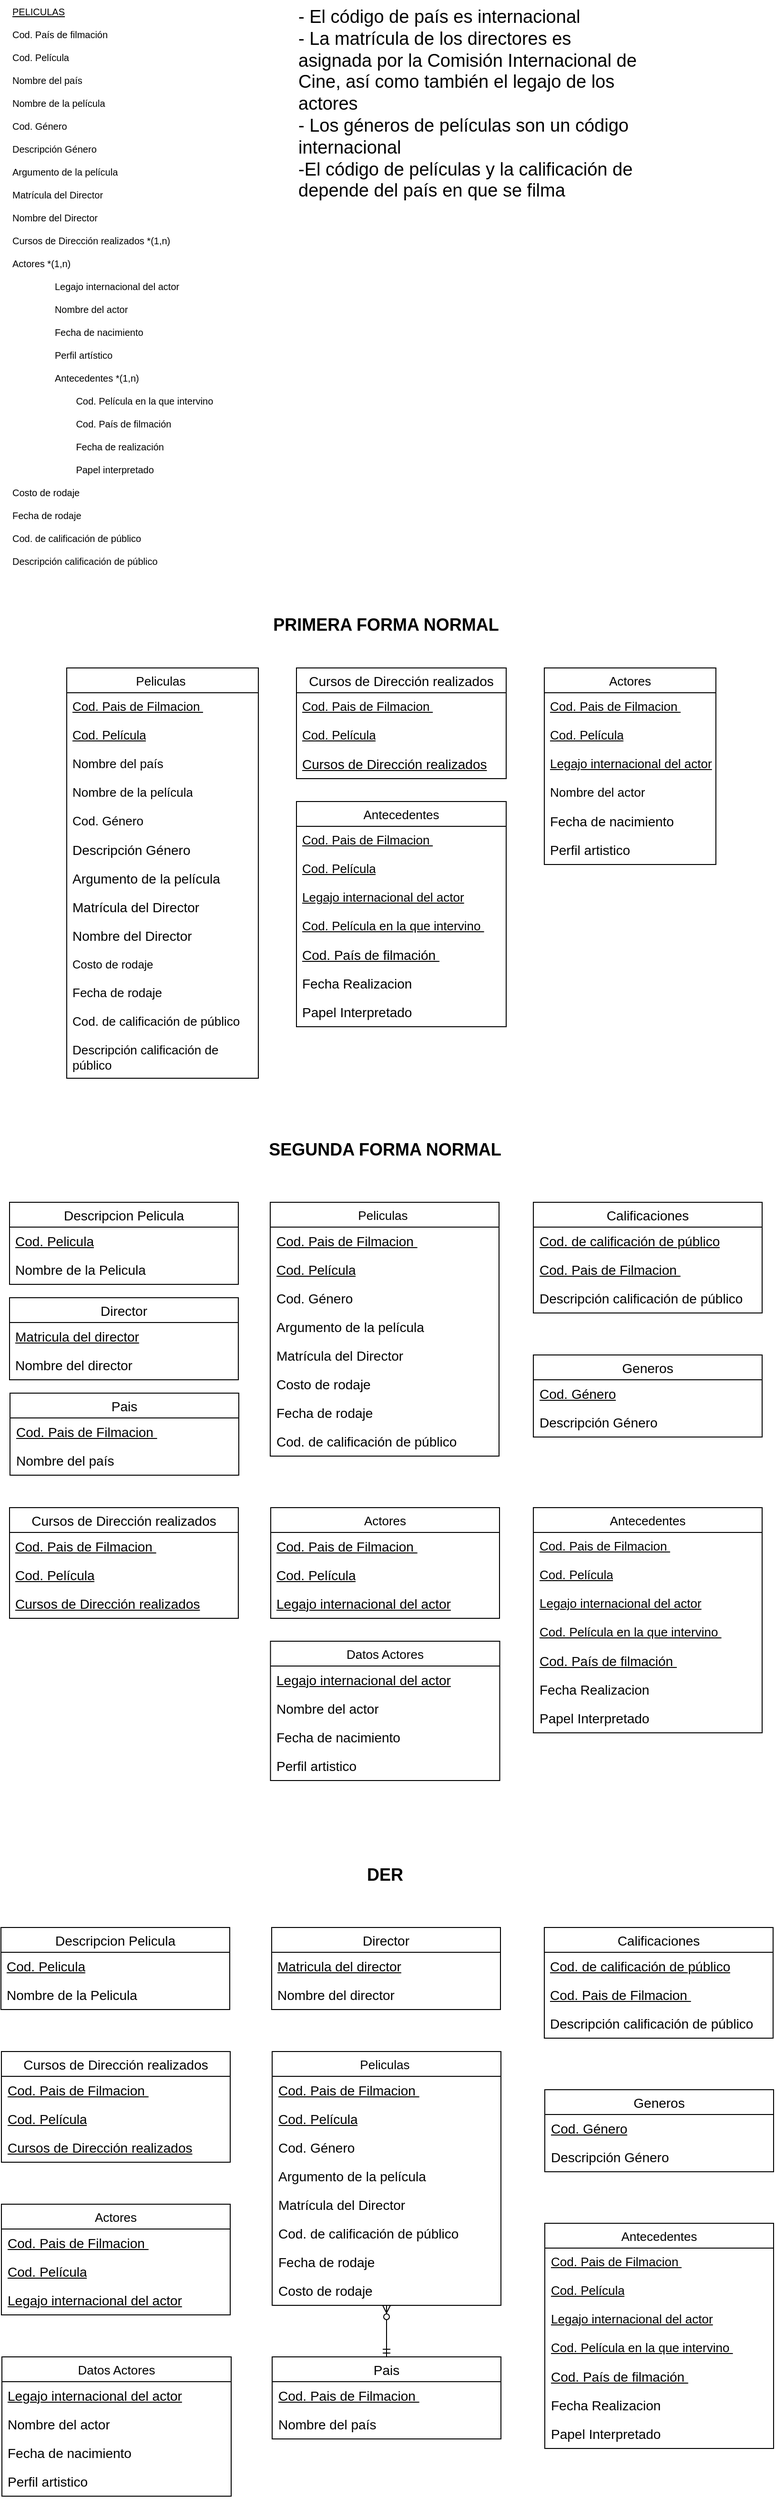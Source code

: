 <mxfile version="24.7.8">
  <diagram name="Página-1" id="6rLI40oN_04400nDU3He">
    <mxGraphModel dx="1518" dy="731" grid="1" gridSize="10" guides="1" tooltips="1" connect="1" arrows="1" fold="1" page="1" pageScale="1" pageWidth="827" pageHeight="1169" math="0" shadow="0">
      <root>
        <mxCell id="0" />
        <mxCell id="1" parent="0" />
        <mxCell id="zgShwJ9hmhgmI7BcQRLX-1" value="Peliculas " style="swimlane;fontStyle=0;childLayout=stackLayout;horizontal=1;startSize=26;horizontalStack=0;resizeParent=1;resizeParentMax=0;resizeLast=0;collapsible=1;marginBottom=0;align=center;fontSize=13;" parent="1" vertex="1">
          <mxGeometry x="79" y="720" width="201" height="430" as="geometry" />
        </mxCell>
        <mxCell id="zgShwJ9hmhgmI7BcQRLX-11" value="&lt;div style=&quot;font-size: 13px;&quot;&gt;&lt;u&gt;Cod. Pais de Filmacion&amp;nbsp;&lt;/u&gt;&lt;/div&gt;" style="text;strokeColor=none;fillColor=none;spacingLeft=4;spacingRight=4;overflow=hidden;rotatable=0;points=[[0,0.5],[1,0.5]];portConstraint=eastwest;fontSize=13;whiteSpace=wrap;html=1;" parent="zgShwJ9hmhgmI7BcQRLX-1" vertex="1">
          <mxGeometry y="26" width="201" height="30" as="geometry" />
        </mxCell>
        <mxCell id="zgShwJ9hmhgmI7BcQRLX-16" value="&lt;span style=&quot;font-size: 13px;&quot;&gt;&lt;u&gt;Cod. Película&lt;/u&gt;&lt;/span&gt;" style="text;strokeColor=none;fillColor=none;spacingLeft=4;spacingRight=4;overflow=hidden;rotatable=0;points=[[0,0.5],[1,0.5]];portConstraint=eastwest;fontSize=13;whiteSpace=wrap;html=1;" parent="zgShwJ9hmhgmI7BcQRLX-1" vertex="1">
          <mxGeometry y="56" width="201" height="30" as="geometry" />
        </mxCell>
        <mxCell id="zgShwJ9hmhgmI7BcQRLX-17" value="&lt;span style=&quot;font-size: 13px;&quot;&gt;Nombre del país&lt;/span&gt;" style="text;strokeColor=none;fillColor=none;spacingLeft=4;spacingRight=4;overflow=hidden;rotatable=0;points=[[0,0.5],[1,0.5]];portConstraint=eastwest;fontSize=13;whiteSpace=wrap;html=1;" parent="zgShwJ9hmhgmI7BcQRLX-1" vertex="1">
          <mxGeometry y="86" width="201" height="30" as="geometry" />
        </mxCell>
        <mxCell id="zgShwJ9hmhgmI7BcQRLX-18" value="&lt;span style=&quot;font-size: 13px;&quot;&gt;Nombre de la película&lt;/span&gt;" style="text;strokeColor=none;fillColor=none;spacingLeft=4;spacingRight=4;overflow=hidden;rotatable=0;points=[[0,0.5],[1,0.5]];portConstraint=eastwest;fontSize=13;whiteSpace=wrap;html=1;" parent="zgShwJ9hmhgmI7BcQRLX-1" vertex="1">
          <mxGeometry y="116" width="201" height="30" as="geometry" />
        </mxCell>
        <mxCell id="zgShwJ9hmhgmI7BcQRLX-19" value="&lt;span style=&quot;font-size: 13px;&quot;&gt;Cod. Género&lt;/span&gt;" style="text;strokeColor=none;fillColor=none;spacingLeft=4;spacingRight=4;overflow=hidden;rotatable=0;points=[[0,0.5],[1,0.5]];portConstraint=eastwest;fontSize=13;whiteSpace=wrap;html=1;" parent="zgShwJ9hmhgmI7BcQRLX-1" vertex="1">
          <mxGeometry y="146" width="201" height="30" as="geometry" />
        </mxCell>
        <mxCell id="zgShwJ9hmhgmI7BcQRLX-26" value="&lt;span style=&quot;font-size: 14px;&quot;&gt;Descripción Género&lt;/span&gt;" style="text;strokeColor=none;fillColor=none;spacingLeft=4;spacingRight=4;overflow=hidden;rotatable=0;points=[[0,0.5],[1,0.5]];portConstraint=eastwest;fontSize=14;whiteSpace=wrap;html=1;" parent="zgShwJ9hmhgmI7BcQRLX-1" vertex="1">
          <mxGeometry y="176" width="201" height="30" as="geometry" />
        </mxCell>
        <mxCell id="zgShwJ9hmhgmI7BcQRLX-27" value="&lt;span style=&quot;font-size: 14px;&quot;&gt;Argumento de la película&lt;/span&gt;" style="text;strokeColor=none;fillColor=none;spacingLeft=4;spacingRight=4;overflow=hidden;rotatable=0;points=[[0,0.5],[1,0.5]];portConstraint=eastwest;fontSize=14;whiteSpace=wrap;html=1;" parent="zgShwJ9hmhgmI7BcQRLX-1" vertex="1">
          <mxGeometry y="206" width="201" height="30" as="geometry" />
        </mxCell>
        <mxCell id="zgShwJ9hmhgmI7BcQRLX-28" value="&lt;font style=&quot;font-size: 14px;&quot;&gt;Matrícula del Director&lt;/font&gt;" style="text;strokeColor=none;fillColor=none;spacingLeft=4;spacingRight=4;overflow=hidden;rotatable=0;points=[[0,0.5],[1,0.5]];portConstraint=eastwest;fontSize=13;whiteSpace=wrap;html=1;" parent="zgShwJ9hmhgmI7BcQRLX-1" vertex="1">
          <mxGeometry y="236" width="201" height="30" as="geometry" />
        </mxCell>
        <mxCell id="zgShwJ9hmhgmI7BcQRLX-29" value="&lt;font style=&quot;font-size: 14px;&quot;&gt;Nombre del Director&lt;/font&gt;" style="text;strokeColor=none;fillColor=none;spacingLeft=4;spacingRight=4;overflow=hidden;rotatable=0;points=[[0,0.5],[1,0.5]];portConstraint=eastwest;fontSize=13;whiteSpace=wrap;html=1;" parent="zgShwJ9hmhgmI7BcQRLX-1" vertex="1">
          <mxGeometry y="266" width="201" height="30" as="geometry" />
        </mxCell>
        <mxCell id="CmvAr4aXvTPzjtb3P2h2-1" value="Costo de rodaje" style="text;strokeColor=none;fillColor=none;align=left;verticalAlign=middle;spacingLeft=4;spacingRight=4;overflow=hidden;points=[[0,0.5],[1,0.5]];portConstraint=eastwest;rotatable=0;whiteSpace=wrap;html=1;" parent="zgShwJ9hmhgmI7BcQRLX-1" vertex="1">
          <mxGeometry y="296" width="201" height="30" as="geometry" />
        </mxCell>
        <mxCell id="zgShwJ9hmhgmI7BcQRLX-30" value="Fecha de rodaje" style="text;strokeColor=none;fillColor=none;spacingLeft=4;spacingRight=4;overflow=hidden;rotatable=0;points=[[0,0.5],[1,0.5]];portConstraint=eastwest;fontSize=13;whiteSpace=wrap;html=1;" parent="zgShwJ9hmhgmI7BcQRLX-1" vertex="1">
          <mxGeometry y="326" width="201" height="30" as="geometry" />
        </mxCell>
        <mxCell id="zgShwJ9hmhgmI7BcQRLX-31" value="Cod. de calificación de público" style="text;strokeColor=none;fillColor=none;spacingLeft=4;spacingRight=4;overflow=hidden;rotatable=0;points=[[0,0.5],[1,0.5]];portConstraint=eastwest;fontSize=13;whiteSpace=wrap;html=1;" parent="zgShwJ9hmhgmI7BcQRLX-1" vertex="1">
          <mxGeometry y="356" width="201" height="30" as="geometry" />
        </mxCell>
        <mxCell id="zgShwJ9hmhgmI7BcQRLX-32" value="Descripción calificación de público" style="text;strokeColor=none;fillColor=none;spacingLeft=4;spacingRight=4;overflow=hidden;rotatable=0;points=[[0,0.5],[1,0.5]];portConstraint=eastwest;fontSize=13;whiteSpace=wrap;html=1;" parent="zgShwJ9hmhgmI7BcQRLX-1" vertex="1">
          <mxGeometry y="386" width="201" height="44" as="geometry" />
        </mxCell>
        <mxCell id="zgShwJ9hmhgmI7BcQRLX-14" value="&lt;u&gt;PELICULAS&lt;/u&gt;&lt;br style=&quot;font-size: 10px;&quot;&gt;&lt;br style=&quot;font-size: 10px;&quot;&gt;Cod. País de filmación&lt;br style=&quot;font-size: 10px;&quot;&gt;&lt;br style=&quot;font-size: 10px;&quot;&gt;Cod. Película&lt;br style=&quot;font-size: 10px;&quot;&gt;&lt;br style=&quot;font-size: 10px;&quot;&gt;Nombre del país&lt;br style=&quot;font-size: 10px;&quot;&gt;&lt;br style=&quot;font-size: 10px;&quot;&gt;Nombre de la película&lt;br style=&quot;font-size: 10px;&quot;&gt;&lt;br style=&quot;font-size: 10px;&quot;&gt;Cod. Género&lt;br style=&quot;font-size: 10px;&quot;&gt;&lt;br style=&quot;font-size: 10px;&quot;&gt;Descripción Género&lt;br style=&quot;font-size: 10px;&quot;&gt;&lt;br style=&quot;font-size: 10px;&quot;&gt;Argumento de la película&lt;br style=&quot;font-size: 10px;&quot;&gt;&lt;br style=&quot;font-size: 10px;&quot;&gt;Matrícula del Director&lt;br style=&quot;font-size: 10px;&quot;&gt;&lt;br style=&quot;font-size: 10px;&quot;&gt;Nombre del Director&lt;br style=&quot;font-size: 10px;&quot;&gt;&lt;br style=&quot;font-size: 10px;&quot;&gt;Cursos de Dirección realizados *(1,n)&lt;br style=&quot;font-size: 10px;&quot;&gt;&lt;br style=&quot;font-size: 10px;&quot;&gt;Actores *(1,n)&lt;br style=&quot;font-size: 10px;&quot;&gt;&lt;br style=&quot;font-size: 10px;&quot;&gt;&lt;span style=&quot;white-space: pre; font-size: 10px;&quot;&gt;&#x9;&lt;/span&gt;&lt;span style=&quot;white-space: pre; font-size: 10px;&quot;&gt;&#x9;&lt;/span&gt;Legajo internacional del actor&lt;br style=&quot;font-size: 10px;&quot;&gt;&lt;br style=&quot;font-size: 10px;&quot;&gt;&lt;span style=&quot;white-space: pre; font-size: 10px;&quot;&gt;&#x9;&lt;/span&gt;&lt;span style=&quot;white-space: pre; font-size: 10px;&quot;&gt;&#x9;&lt;/span&gt;Nombre del actor&lt;br style=&quot;font-size: 10px;&quot;&gt;&lt;br style=&quot;font-size: 10px;&quot;&gt;&lt;span style=&quot;white-space: pre; font-size: 10px;&quot;&gt;&#x9;&lt;/span&gt;&lt;span style=&quot;white-space: pre; font-size: 10px;&quot;&gt;&#x9;&lt;/span&gt;Fecha de nacimiento&lt;br style=&quot;font-size: 10px;&quot;&gt;&lt;br style=&quot;font-size: 10px;&quot;&gt;&lt;span style=&quot;white-space: pre; font-size: 10px;&quot;&gt;&#x9;&lt;/span&gt;&lt;span style=&quot;white-space: pre; font-size: 10px;&quot;&gt;&#x9;&lt;/span&gt;Perfil artístico&lt;br style=&quot;font-size: 10px;&quot;&gt;&lt;br style=&quot;font-size: 10px;&quot;&gt;&lt;span style=&quot;white-space: pre; font-size: 10px;&quot;&gt;&#x9;&lt;/span&gt;&lt;span style=&quot;white-space: pre; font-size: 10px;&quot;&gt;&#x9;&lt;/span&gt;Antecedentes *(1,n)&lt;br style=&quot;font-size: 10px;&quot;&gt;&lt;br style=&quot;font-size: 10px;&quot;&gt;&lt;span style=&quot;white-space: pre; font-size: 10px;&quot;&gt;&#x9;&lt;/span&gt;&lt;span style=&quot;white-space: pre; font-size: 10px;&quot;&gt;&#x9;&lt;/span&gt;&lt;span style=&quot;white-space: pre; font-size: 10px;&quot;&gt;&#x9;&lt;/span&gt;Cod. Película en la que intervino&lt;br style=&quot;font-size: 10px;&quot;&gt;&lt;br style=&quot;font-size: 10px;&quot;&gt;&lt;span style=&quot;white-space: pre; font-size: 10px;&quot;&gt;&#x9;&lt;/span&gt;&lt;span style=&quot;white-space: pre; font-size: 10px;&quot;&gt;&#x9;&lt;/span&gt;&lt;span style=&quot;white-space: pre; font-size: 10px;&quot;&gt;&#x9;&lt;/span&gt;Cod. País de filmación&lt;br style=&quot;font-size: 10px;&quot;&gt;&lt;br style=&quot;font-size: 10px;&quot;&gt;&lt;span style=&quot;white-space: pre; font-size: 10px;&quot;&gt;&#x9;&lt;/span&gt;&lt;span style=&quot;white-space: pre; font-size: 10px;&quot;&gt;&#x9;&lt;/span&gt;&lt;span style=&quot;white-space: pre; font-size: 10px;&quot;&gt;&#x9;&lt;/span&gt;Fecha de realización&lt;br style=&quot;font-size: 10px;&quot;&gt;&lt;br style=&quot;font-size: 10px;&quot;&gt;&lt;span style=&quot;white-space: pre; font-size: 10px;&quot;&gt;&#x9;&lt;/span&gt;&lt;span style=&quot;white-space: pre; font-size: 10px;&quot;&gt;&#x9;&lt;/span&gt;&lt;span style=&quot;white-space: pre; font-size: 10px;&quot;&gt;&#x9;&lt;/span&gt;Papel interpretado&lt;br style=&quot;font-size: 10px;&quot;&gt;&lt;br style=&quot;font-size: 10px;&quot;&gt;Costo de rodaje&lt;br style=&quot;font-size: 10px;&quot;&gt;&lt;br style=&quot;font-size: 10px;&quot;&gt;Fecha de rodaje&lt;br style=&quot;font-size: 10px;&quot;&gt;&lt;br style=&quot;font-size: 10px;&quot;&gt;Cod. de calificación de público&lt;br style=&quot;font-size: 10px;&quot;&gt;&lt;br style=&quot;font-size: 10px;&quot;&gt;Descripción calificación de público" style="text;whiteSpace=wrap;html=1;fontSize=10;" parent="1" vertex="1">
          <mxGeometry x="20" y="20" width="300" height="614" as="geometry" />
        </mxCell>
        <mxCell id="zgShwJ9hmhgmI7BcQRLX-15" value="- El código de país es internacional&#xa;- La matrícula de los directores es&#xa;asignada por la Comisión Internacional de&#xa;Cine, así como también el legajo de los&#xa;actores&#xa;- Los géneros de películas son un código&#xa;internacional&#xa;-El código de películas y la calificación de&#xa;depende del país en que se filma" style="text;whiteSpace=wrap;html=1;fontSize=19;" parent="1" vertex="1">
          <mxGeometry x="320" y="20" width="370" height="280" as="geometry" />
        </mxCell>
        <mxCell id="zgShwJ9hmhgmI7BcQRLX-35" value="&lt;b&gt;&lt;font style=&quot;font-size: 18px;&quot;&gt;PRIMERA FORMA NORMAL&lt;/font&gt;&lt;/b&gt;" style="text;html=1;align=center;verticalAlign=middle;whiteSpace=wrap;rounded=0;" parent="1" vertex="1">
          <mxGeometry x="274" y="660" width="280" height="30" as="geometry" />
        </mxCell>
        <mxCell id="Rx_28gzDsWs1YYP2cIg9-1" value="Cursos de Dirección realizados" style="swimlane;fontStyle=0;childLayout=stackLayout;horizontal=1;startSize=26;horizontalStack=0;resizeParent=1;resizeParentMax=0;resizeLast=0;collapsible=1;marginBottom=0;align=center;fontSize=14;" parent="1" vertex="1">
          <mxGeometry x="320" y="720" width="220" height="116" as="geometry" />
        </mxCell>
        <mxCell id="Rx_28gzDsWs1YYP2cIg9-2" value="&lt;u style=&quot;font-size: 13px;&quot;&gt;Cod. Pais de Filmacion&amp;nbsp;&lt;/u&gt;" style="text;strokeColor=none;fillColor=none;spacingLeft=4;spacingRight=4;overflow=hidden;rotatable=0;points=[[0,0.5],[1,0.5]];portConstraint=eastwest;fontSize=12;whiteSpace=wrap;html=1;" parent="Rx_28gzDsWs1YYP2cIg9-1" vertex="1">
          <mxGeometry y="26" width="220" height="30" as="geometry" />
        </mxCell>
        <mxCell id="Rx_28gzDsWs1YYP2cIg9-3" value="&lt;u style=&quot;font-size: 13px;&quot;&gt;Cod. Película&lt;/u&gt;" style="text;strokeColor=none;fillColor=none;spacingLeft=4;spacingRight=4;overflow=hidden;rotatable=0;points=[[0,0.5],[1,0.5]];portConstraint=eastwest;fontSize=12;whiteSpace=wrap;html=1;" parent="Rx_28gzDsWs1YYP2cIg9-1" vertex="1">
          <mxGeometry y="56" width="220" height="30" as="geometry" />
        </mxCell>
        <mxCell id="Rx_28gzDsWs1YYP2cIg9-4" value="&lt;span style=&quot;font-size: 14px; text-align: center; text-wrap: nowrap;&quot;&gt;&lt;u&gt;Cursos de Dirección realizados&lt;/u&gt;&lt;/span&gt;" style="text;strokeColor=none;fillColor=none;spacingLeft=4;spacingRight=4;overflow=hidden;rotatable=0;points=[[0,0.5],[1,0.5]];portConstraint=eastwest;fontSize=12;whiteSpace=wrap;html=1;" parent="Rx_28gzDsWs1YYP2cIg9-1" vertex="1">
          <mxGeometry y="86" width="220" height="30" as="geometry" />
        </mxCell>
        <mxCell id="IcxLph1K7BprpmY6Rb8W-1" value="Actores" style="swimlane;fontStyle=0;childLayout=stackLayout;horizontal=1;startSize=26;horizontalStack=0;resizeParent=1;resizeParentMax=0;resizeLast=0;collapsible=1;marginBottom=0;align=center;fontSize=13;" parent="1" vertex="1">
          <mxGeometry x="580" y="720" width="180" height="206" as="geometry" />
        </mxCell>
        <mxCell id="IcxLph1K7BprpmY6Rb8W-2" value="&lt;div style=&quot;font-size: 13px;&quot;&gt;&lt;u&gt;Cod. Pais de Filmacion&amp;nbsp;&lt;/u&gt;&lt;/div&gt;" style="text;strokeColor=none;fillColor=none;spacingLeft=4;spacingRight=4;overflow=hidden;rotatable=0;points=[[0,0.5],[1,0.5]];portConstraint=eastwest;fontSize=13;whiteSpace=wrap;html=1;" parent="IcxLph1K7BprpmY6Rb8W-1" vertex="1">
          <mxGeometry y="26" width="180" height="30" as="geometry" />
        </mxCell>
        <mxCell id="IcxLph1K7BprpmY6Rb8W-3" value="&lt;span style=&quot;font-size: 13px;&quot;&gt;&lt;u&gt;Cod. Película&lt;/u&gt;&lt;/span&gt;" style="text;strokeColor=none;fillColor=none;spacingLeft=4;spacingRight=4;overflow=hidden;rotatable=0;points=[[0,0.5],[1,0.5]];portConstraint=eastwest;fontSize=13;whiteSpace=wrap;html=1;" parent="IcxLph1K7BprpmY6Rb8W-1" vertex="1">
          <mxGeometry y="56" width="180" height="30" as="geometry" />
        </mxCell>
        <mxCell id="IcxLph1K7BprpmY6Rb8W-5" value="&lt;span style=&quot;font-size: 13px;&quot;&gt;&lt;u&gt;Legajo internacional del actor&lt;/u&gt;&lt;/span&gt;" style="text;strokeColor=none;fillColor=none;spacingLeft=4;spacingRight=4;overflow=hidden;rotatable=0;points=[[0,0.5],[1,0.5]];portConstraint=eastwest;fontSize=13;whiteSpace=wrap;html=1;" parent="IcxLph1K7BprpmY6Rb8W-1" vertex="1">
          <mxGeometry y="86" width="180" height="30" as="geometry" />
        </mxCell>
        <mxCell id="IcxLph1K7BprpmY6Rb8W-6" value="&lt;span style=&quot;font-size: 13px;&quot;&gt;Nombre del actor&lt;/span&gt;" style="text;strokeColor=none;fillColor=none;spacingLeft=4;spacingRight=4;overflow=hidden;rotatable=0;points=[[0,0.5],[1,0.5]];portConstraint=eastwest;fontSize=13;whiteSpace=wrap;html=1;" parent="IcxLph1K7BprpmY6Rb8W-1" vertex="1">
          <mxGeometry y="116" width="180" height="30" as="geometry" />
        </mxCell>
        <mxCell id="IcxLph1K7BprpmY6Rb8W-7" value="&lt;span style=&quot;font-size: 14px;&quot;&gt;Fecha de nacimiento&lt;/span&gt;" style="text;strokeColor=none;fillColor=none;spacingLeft=4;spacingRight=4;overflow=hidden;rotatable=0;points=[[0,0.5],[1,0.5]];portConstraint=eastwest;fontSize=14;whiteSpace=wrap;html=1;" parent="IcxLph1K7BprpmY6Rb8W-1" vertex="1">
          <mxGeometry y="146" width="180" height="30" as="geometry" />
        </mxCell>
        <mxCell id="IcxLph1K7BprpmY6Rb8W-8" value="&lt;span style=&quot;font-size: 14px;&quot;&gt;Perfil artistico&lt;/span&gt;" style="text;strokeColor=none;fillColor=none;spacingLeft=4;spacingRight=4;overflow=hidden;rotatable=0;points=[[0,0.5],[1,0.5]];portConstraint=eastwest;fontSize=14;whiteSpace=wrap;html=1;" parent="IcxLph1K7BprpmY6Rb8W-1" vertex="1">
          <mxGeometry y="176" width="180" height="30" as="geometry" />
        </mxCell>
        <mxCell id="q88mFo1mCa84DCh63sVb-1" value="Antecedentes" style="swimlane;fontStyle=0;childLayout=stackLayout;horizontal=1;startSize=26;horizontalStack=0;resizeParent=1;resizeParentMax=0;resizeLast=0;collapsible=1;marginBottom=0;align=center;fontSize=13;" parent="1" vertex="1">
          <mxGeometry x="320" y="860" width="220" height="236" as="geometry" />
        </mxCell>
        <mxCell id="q88mFo1mCa84DCh63sVb-2" value="&lt;div style=&quot;font-size: 13px;&quot;&gt;&lt;u&gt;Cod. Pais de Filmacion&amp;nbsp;&lt;/u&gt;&lt;/div&gt;" style="text;strokeColor=none;fillColor=none;spacingLeft=4;spacingRight=4;overflow=hidden;rotatable=0;points=[[0,0.5],[1,0.5]];portConstraint=eastwest;fontSize=13;whiteSpace=wrap;html=1;" parent="q88mFo1mCa84DCh63sVb-1" vertex="1">
          <mxGeometry y="26" width="220" height="30" as="geometry" />
        </mxCell>
        <mxCell id="q88mFo1mCa84DCh63sVb-3" value="&lt;span style=&quot;font-size: 13px;&quot;&gt;&lt;u&gt;Cod. Película&lt;/u&gt;&lt;/span&gt;" style="text;strokeColor=none;fillColor=none;spacingLeft=4;spacingRight=4;overflow=hidden;rotatable=0;points=[[0,0.5],[1,0.5]];portConstraint=eastwest;fontSize=13;whiteSpace=wrap;html=1;" parent="q88mFo1mCa84DCh63sVb-1" vertex="1">
          <mxGeometry y="56" width="220" height="30" as="geometry" />
        </mxCell>
        <mxCell id="q88mFo1mCa84DCh63sVb-4" value="&lt;span style=&quot;font-size: 13px;&quot;&gt;&lt;u&gt;Legajo internacional del actor&lt;/u&gt;&lt;/span&gt;" style="text;strokeColor=none;fillColor=none;spacingLeft=4;spacingRight=4;overflow=hidden;rotatable=0;points=[[0,0.5],[1,0.5]];portConstraint=eastwest;fontSize=13;whiteSpace=wrap;html=1;" parent="q88mFo1mCa84DCh63sVb-1" vertex="1">
          <mxGeometry y="86" width="220" height="30" as="geometry" />
        </mxCell>
        <mxCell id="q88mFo1mCa84DCh63sVb-5" value="&lt;u&gt;Cod. Película en la que intervino&amp;nbsp;&lt;/u&gt;" style="text;strokeColor=none;fillColor=none;spacingLeft=4;spacingRight=4;overflow=hidden;rotatable=0;points=[[0,0.5],[1,0.5]];portConstraint=eastwest;fontSize=13;whiteSpace=wrap;html=1;" parent="q88mFo1mCa84DCh63sVb-1" vertex="1">
          <mxGeometry y="116" width="220" height="30" as="geometry" />
        </mxCell>
        <mxCell id="q88mFo1mCa84DCh63sVb-6" value="&lt;u&gt;Cod. País de filmación&amp;nbsp;&lt;/u&gt;" style="text;strokeColor=none;fillColor=none;spacingLeft=4;spacingRight=4;overflow=hidden;rotatable=0;points=[[0,0.5],[1,0.5]];portConstraint=eastwest;fontSize=14;whiteSpace=wrap;html=1;" parent="q88mFo1mCa84DCh63sVb-1" vertex="1">
          <mxGeometry y="146" width="220" height="30" as="geometry" />
        </mxCell>
        <mxCell id="q88mFo1mCa84DCh63sVb-7" value="&lt;span style=&quot;font-size: 14px;&quot;&gt;Fecha Realizacion&lt;/span&gt;&lt;div&gt;&lt;span style=&quot;font-size: 14px;&quot;&gt;&lt;br&gt;&lt;/span&gt;&lt;/div&gt;" style="text;strokeColor=none;fillColor=none;spacingLeft=4;spacingRight=4;overflow=hidden;rotatable=0;points=[[0,0.5],[1,0.5]];portConstraint=eastwest;fontSize=14;whiteSpace=wrap;html=1;" parent="q88mFo1mCa84DCh63sVb-1" vertex="1">
          <mxGeometry y="176" width="220" height="30" as="geometry" />
        </mxCell>
        <mxCell id="q88mFo1mCa84DCh63sVb-8" value="&lt;div&gt;&lt;span style=&quot;font-size: 14px;&quot;&gt;Papel Interpretado&lt;/span&gt;&lt;/div&gt;" style="text;strokeColor=none;fillColor=none;spacingLeft=4;spacingRight=4;overflow=hidden;rotatable=0;points=[[0,0.5],[1,0.5]];portConstraint=eastwest;fontSize=14;whiteSpace=wrap;html=1;" parent="q88mFo1mCa84DCh63sVb-1" vertex="1">
          <mxGeometry y="206" width="220" height="30" as="geometry" />
        </mxCell>
        <mxCell id="PDYh7M2CTfWgpDHB2hwc-1" value="&lt;b&gt;&lt;font style=&quot;font-size: 18px;&quot;&gt;SEGUNDA FORMA NORMAL&lt;/font&gt;&lt;/b&gt;" style="text;html=1;align=center;verticalAlign=middle;whiteSpace=wrap;rounded=0;" parent="1" vertex="1">
          <mxGeometry x="272.5" y="1210" width="280" height="30" as="geometry" />
        </mxCell>
        <mxCell id="PDYh7M2CTfWgpDHB2hwc-2" value="Peliculas " style="swimlane;fontStyle=0;childLayout=stackLayout;horizontal=1;startSize=26;horizontalStack=0;resizeParent=1;resizeParentMax=0;resizeLast=0;collapsible=1;marginBottom=0;align=center;fontSize=13;" parent="1" vertex="1">
          <mxGeometry x="292.5" y="1280" width="240" height="266" as="geometry" />
        </mxCell>
        <mxCell id="PDYh7M2CTfWgpDHB2hwc-3" value="&lt;div style=&quot;&quot;&gt;&lt;u style=&quot;&quot;&gt;&lt;font style=&quot;font-size: 14px;&quot;&gt;Cod. Pais de Filmacion&amp;nbsp;&lt;/font&gt;&lt;/u&gt;&lt;/div&gt;" style="text;strokeColor=none;fillColor=none;spacingLeft=4;spacingRight=4;overflow=hidden;rotatable=0;points=[[0,0.5],[1,0.5]];portConstraint=eastwest;fontSize=13;whiteSpace=wrap;html=1;" parent="PDYh7M2CTfWgpDHB2hwc-2" vertex="1">
          <mxGeometry y="26" width="240" height="30" as="geometry" />
        </mxCell>
        <mxCell id="PDYh7M2CTfWgpDHB2hwc-4" value="&lt;u style=&quot;&quot;&gt;&lt;font style=&quot;font-size: 14px;&quot;&gt;Cod. Película&lt;/font&gt;&lt;/u&gt;" style="text;strokeColor=none;fillColor=none;spacingLeft=4;spacingRight=4;overflow=hidden;rotatable=0;points=[[0,0.5],[1,0.5]];portConstraint=eastwest;fontSize=13;whiteSpace=wrap;html=1;" parent="PDYh7M2CTfWgpDHB2hwc-2" vertex="1">
          <mxGeometry y="56" width="240" height="30" as="geometry" />
        </mxCell>
        <mxCell id="PDYh7M2CTfWgpDHB2hwc-7" value="&lt;font style=&quot;font-size: 14px;&quot;&gt;Cod. Género&lt;/font&gt;" style="text;strokeColor=none;fillColor=none;spacingLeft=4;spacingRight=4;overflow=hidden;rotatable=0;points=[[0,0.5],[1,0.5]];portConstraint=eastwest;fontSize=13;whiteSpace=wrap;html=1;" parent="PDYh7M2CTfWgpDHB2hwc-2" vertex="1">
          <mxGeometry y="86" width="240" height="30" as="geometry" />
        </mxCell>
        <mxCell id="PDYh7M2CTfWgpDHB2hwc-9" value="&lt;span style=&quot;font-size: 14px;&quot;&gt;Argumento de la película&lt;/span&gt;" style="text;strokeColor=none;fillColor=none;spacingLeft=4;spacingRight=4;overflow=hidden;rotatable=0;points=[[0,0.5],[1,0.5]];portConstraint=eastwest;fontSize=14;whiteSpace=wrap;html=1;" parent="PDYh7M2CTfWgpDHB2hwc-2" vertex="1">
          <mxGeometry y="116" width="240" height="30" as="geometry" />
        </mxCell>
        <mxCell id="PDYh7M2CTfWgpDHB2hwc-10" value="&lt;font style=&quot;font-size: 14px;&quot;&gt;Matrícula del Director&lt;/font&gt;" style="text;strokeColor=none;fillColor=none;spacingLeft=4;spacingRight=4;overflow=hidden;rotatable=0;points=[[0,0.5],[1,0.5]];portConstraint=eastwest;fontSize=13;whiteSpace=wrap;html=1;" parent="PDYh7M2CTfWgpDHB2hwc-2" vertex="1">
          <mxGeometry y="146" width="240" height="30" as="geometry" />
        </mxCell>
        <mxCell id="PDYh7M2CTfWgpDHB2hwc-12" value="&lt;font style=&quot;font-size: 14px;&quot;&gt;Costo de rodaje&lt;/font&gt;" style="text;strokeColor=none;fillColor=none;align=left;verticalAlign=middle;spacingLeft=4;spacingRight=4;overflow=hidden;points=[[0,0.5],[1,0.5]];portConstraint=eastwest;rotatable=0;whiteSpace=wrap;html=1;" parent="PDYh7M2CTfWgpDHB2hwc-2" vertex="1">
          <mxGeometry y="176" width="240" height="30" as="geometry" />
        </mxCell>
        <mxCell id="PDYh7M2CTfWgpDHB2hwc-13" value="&lt;font style=&quot;font-size: 14px;&quot;&gt;Fecha de rodaje&lt;/font&gt;" style="text;strokeColor=none;fillColor=none;spacingLeft=4;spacingRight=4;overflow=hidden;rotatable=0;points=[[0,0.5],[1,0.5]];portConstraint=eastwest;fontSize=13;whiteSpace=wrap;html=1;" parent="PDYh7M2CTfWgpDHB2hwc-2" vertex="1">
          <mxGeometry y="206" width="240" height="30" as="geometry" />
        </mxCell>
        <mxCell id="PDYh7M2CTfWgpDHB2hwc-14" value="&lt;font style=&quot;font-size: 14px;&quot;&gt;Cod. de calificación de público&lt;/font&gt;" style="text;strokeColor=none;fillColor=none;spacingLeft=4;spacingRight=4;overflow=hidden;rotatable=0;points=[[0,0.5],[1,0.5]];portConstraint=eastwest;fontSize=13;whiteSpace=wrap;html=1;" parent="PDYh7M2CTfWgpDHB2hwc-2" vertex="1">
          <mxGeometry y="236" width="240" height="30" as="geometry" />
        </mxCell>
        <mxCell id="PDYh7M2CTfWgpDHB2hwc-16" value="Generos" style="swimlane;fontStyle=0;childLayout=stackLayout;horizontal=1;startSize=26;horizontalStack=0;resizeParent=1;resizeParentMax=0;resizeLast=0;collapsible=1;marginBottom=0;align=center;fontSize=14;" parent="1" vertex="1">
          <mxGeometry x="568.5" y="1440" width="240" height="86" as="geometry" />
        </mxCell>
        <mxCell id="PDYh7M2CTfWgpDHB2hwc-17" value="&lt;u style=&quot;&quot;&gt;&lt;font style=&quot;font-size: 14px;&quot;&gt;Cod. Género&lt;/font&gt;&lt;/u&gt;" style="text;strokeColor=none;fillColor=none;spacingLeft=4;spacingRight=4;overflow=hidden;rotatable=0;points=[[0,0.5],[1,0.5]];portConstraint=eastwest;fontSize=12;whiteSpace=wrap;html=1;" parent="PDYh7M2CTfWgpDHB2hwc-16" vertex="1">
          <mxGeometry y="26" width="240" height="30" as="geometry" />
        </mxCell>
        <mxCell id="PDYh7M2CTfWgpDHB2hwc-18" value="&lt;span style=&quot;font-size: 14px;&quot;&gt;Descripción Género&lt;/span&gt;" style="text;strokeColor=none;fillColor=none;spacingLeft=4;spacingRight=4;overflow=hidden;rotatable=0;points=[[0,0.5],[1,0.5]];portConstraint=eastwest;fontSize=12;whiteSpace=wrap;html=1;" parent="PDYh7M2CTfWgpDHB2hwc-16" vertex="1">
          <mxGeometry y="56" width="240" height="30" as="geometry" />
        </mxCell>
        <mxCell id="YSYr7P1KxAlZpb0OfoEZ-1" value="Calificaciones" style="swimlane;fontStyle=0;childLayout=stackLayout;horizontal=1;startSize=26;horizontalStack=0;resizeParent=1;resizeParentMax=0;resizeLast=0;collapsible=1;marginBottom=0;align=center;fontSize=14;" parent="1" vertex="1">
          <mxGeometry x="568.5" y="1280" width="240" height="116" as="geometry" />
        </mxCell>
        <mxCell id="YSYr7P1KxAlZpb0OfoEZ-2" value="&lt;u style=&quot;&quot;&gt;&lt;font style=&quot;font-size: 14px;&quot;&gt;Cod. de calificación de público&lt;/font&gt;&lt;/u&gt;" style="text;strokeColor=none;fillColor=none;spacingLeft=4;spacingRight=4;overflow=hidden;rotatable=0;points=[[0,0.5],[1,0.5]];portConstraint=eastwest;fontSize=12;whiteSpace=wrap;html=1;" parent="YSYr7P1KxAlZpb0OfoEZ-1" vertex="1">
          <mxGeometry y="26" width="240" height="30" as="geometry" />
        </mxCell>
        <mxCell id="hNIpfn-NfBUhngra661V-1" value="&lt;div style=&quot;&quot;&gt;&lt;u style=&quot;&quot;&gt;&lt;font style=&quot;font-size: 14px;&quot;&gt;Cod. Pais de Filmacion&amp;nbsp;&lt;/font&gt;&lt;/u&gt;&lt;/div&gt;" style="text;strokeColor=none;fillColor=none;spacingLeft=4;spacingRight=4;overflow=hidden;rotatable=0;points=[[0,0.5],[1,0.5]];portConstraint=eastwest;fontSize=13;whiteSpace=wrap;html=1;" parent="YSYr7P1KxAlZpb0OfoEZ-1" vertex="1">
          <mxGeometry y="56" width="240" height="30" as="geometry" />
        </mxCell>
        <mxCell id="YSYr7P1KxAlZpb0OfoEZ-3" value="&lt;font style=&quot;font-size: 14px;&quot;&gt;Descripción calificación de público&lt;/font&gt;" style="text;strokeColor=none;fillColor=none;spacingLeft=4;spacingRight=4;overflow=hidden;rotatable=0;points=[[0,0.5],[1,0.5]];portConstraint=eastwest;fontSize=12;whiteSpace=wrap;html=1;" parent="YSYr7P1KxAlZpb0OfoEZ-1" vertex="1">
          <mxGeometry y="86" width="240" height="30" as="geometry" />
        </mxCell>
        <mxCell id="NSbU4VSWidq7NyurJ5DD-1" value="Director" style="swimlane;fontStyle=0;childLayout=stackLayout;horizontal=1;startSize=26;horizontalStack=0;resizeParent=1;resizeParentMax=0;resizeLast=0;collapsible=1;marginBottom=0;align=center;fontSize=14;" parent="1" vertex="1">
          <mxGeometry x="19" y="1380" width="240" height="86" as="geometry" />
        </mxCell>
        <mxCell id="NSbU4VSWidq7NyurJ5DD-2" value="&lt;u style=&quot;&quot;&gt;&lt;font style=&quot;font-size: 14px;&quot;&gt;Matricula del director&lt;/font&gt;&lt;/u&gt;" style="text;strokeColor=none;fillColor=none;spacingLeft=4;spacingRight=4;overflow=hidden;rotatable=0;points=[[0,0.5],[1,0.5]];portConstraint=eastwest;fontSize=12;whiteSpace=wrap;html=1;" parent="NSbU4VSWidq7NyurJ5DD-1" vertex="1">
          <mxGeometry y="26" width="240" height="30" as="geometry" />
        </mxCell>
        <mxCell id="NSbU4VSWidq7NyurJ5DD-3" value="&lt;font style=&quot;font-size: 14px;&quot;&gt;Nombre del director&amp;nbsp;&lt;/font&gt;" style="text;strokeColor=none;fillColor=none;spacingLeft=4;spacingRight=4;overflow=hidden;rotatable=0;points=[[0,0.5],[1,0.5]];portConstraint=eastwest;fontSize=12;whiteSpace=wrap;html=1;" parent="NSbU4VSWidq7NyurJ5DD-1" vertex="1">
          <mxGeometry y="56" width="240" height="30" as="geometry" />
        </mxCell>
        <mxCell id="NSbU4VSWidq7NyurJ5DD-7" value="Descripcion Pelicula" style="swimlane;fontStyle=0;childLayout=stackLayout;horizontal=1;startSize=26;horizontalStack=0;resizeParent=1;resizeParentMax=0;resizeLast=0;collapsible=1;marginBottom=0;align=center;fontSize=14;" parent="1" vertex="1">
          <mxGeometry x="19" y="1280" width="240" height="86" as="geometry" />
        </mxCell>
        <mxCell id="NSbU4VSWidq7NyurJ5DD-8" value="&lt;u style=&quot;&quot;&gt;&lt;font style=&quot;font-size: 14px;&quot;&gt;Cod. Pelicula&lt;/font&gt;&lt;/u&gt;" style="text;strokeColor=none;fillColor=none;spacingLeft=4;spacingRight=4;overflow=hidden;rotatable=0;points=[[0,0.5],[1,0.5]];portConstraint=eastwest;fontSize=12;whiteSpace=wrap;html=1;" parent="NSbU4VSWidq7NyurJ5DD-7" vertex="1">
          <mxGeometry y="26" width="240" height="30" as="geometry" />
        </mxCell>
        <mxCell id="NSbU4VSWidq7NyurJ5DD-9" value="&lt;font style=&quot;font-size: 14px;&quot;&gt;Nombre de la Pelicula&lt;/font&gt;" style="text;strokeColor=none;fillColor=none;spacingLeft=4;spacingRight=4;overflow=hidden;rotatable=0;points=[[0,0.5],[1,0.5]];portConstraint=eastwest;fontSize=12;whiteSpace=wrap;html=1;" parent="NSbU4VSWidq7NyurJ5DD-7" vertex="1">
          <mxGeometry y="56" width="240" height="30" as="geometry" />
        </mxCell>
        <mxCell id="uGezGMgn61f46yGDeL48-1" value="Datos Actores" style="swimlane;fontStyle=0;childLayout=stackLayout;horizontal=1;startSize=26;horizontalStack=0;resizeParent=1;resizeParentMax=0;resizeLast=0;collapsible=1;marginBottom=0;align=center;fontSize=13;" parent="1" vertex="1">
          <mxGeometry x="292.75" y="1740" width="240.5" height="146" as="geometry" />
        </mxCell>
        <mxCell id="uGezGMgn61f46yGDeL48-2" value="&lt;div style=&quot;&quot;&gt;&lt;u style=&quot;&quot;&gt;&lt;font style=&quot;font-size: 14px;&quot;&gt;Legajo internacional del actor&lt;/font&gt;&lt;/u&gt;&lt;br&gt;&lt;/div&gt;" style="text;strokeColor=none;fillColor=none;spacingLeft=4;spacingRight=4;overflow=hidden;rotatable=0;points=[[0,0.5],[1,0.5]];portConstraint=eastwest;fontSize=13;whiteSpace=wrap;html=1;" parent="uGezGMgn61f46yGDeL48-1" vertex="1">
          <mxGeometry y="26" width="240.5" height="30" as="geometry" />
        </mxCell>
        <mxCell id="uGezGMgn61f46yGDeL48-12" value="&lt;font style=&quot;font-size: 14px;&quot;&gt;Nombre del actor&lt;/font&gt;" style="text;strokeColor=none;fillColor=none;spacingLeft=4;spacingRight=4;overflow=hidden;rotatable=0;points=[[0,0.5],[1,0.5]];portConstraint=eastwest;fontSize=13;whiteSpace=wrap;html=1;" parent="uGezGMgn61f46yGDeL48-1" vertex="1">
          <mxGeometry y="56" width="240.5" height="30" as="geometry" />
        </mxCell>
        <mxCell id="uGezGMgn61f46yGDeL48-4" value="&lt;span style=&quot;font-size: 14px;&quot;&gt;Fecha de nacimiento&lt;/span&gt;" style="text;strokeColor=none;fillColor=none;spacingLeft=4;spacingRight=4;overflow=hidden;rotatable=0;points=[[0,0.5],[1,0.5]];portConstraint=eastwest;fontSize=13;whiteSpace=wrap;html=1;" parent="uGezGMgn61f46yGDeL48-1" vertex="1">
          <mxGeometry y="86" width="240.5" height="30" as="geometry" />
        </mxCell>
        <mxCell id="uGezGMgn61f46yGDeL48-5" value="&lt;span style=&quot;font-size: 14px;&quot;&gt;Perfil artistico&lt;/span&gt;" style="text;strokeColor=none;fillColor=none;spacingLeft=4;spacingRight=4;overflow=hidden;rotatable=0;points=[[0,0.5],[1,0.5]];portConstraint=eastwest;fontSize=13;whiteSpace=wrap;html=1;" parent="uGezGMgn61f46yGDeL48-1" vertex="1">
          <mxGeometry y="116" width="240.5" height="30" as="geometry" />
        </mxCell>
        <mxCell id="uGezGMgn61f46yGDeL48-14" value="Pais" style="swimlane;fontStyle=0;childLayout=stackLayout;horizontal=1;startSize=26;horizontalStack=0;resizeParent=1;resizeParentMax=0;resizeLast=0;collapsible=1;marginBottom=0;align=center;fontSize=14;" parent="1" vertex="1">
          <mxGeometry x="19.5" y="1480" width="240" height="86" as="geometry" />
        </mxCell>
        <mxCell id="uGezGMgn61f46yGDeL48-16" value="&lt;u style=&quot;&quot;&gt;&lt;font style=&quot;font-size: 14px;&quot;&gt;Cod. Pais de Filmacion&amp;nbsp;&lt;/font&gt;&lt;/u&gt;" style="text;strokeColor=none;fillColor=none;spacingLeft=4;spacingRight=4;overflow=hidden;rotatable=0;points=[[0,0.5],[1,0.5]];portConstraint=eastwest;fontSize=12;whiteSpace=wrap;html=1;" parent="uGezGMgn61f46yGDeL48-14" vertex="1">
          <mxGeometry y="26" width="240" height="30" as="geometry" />
        </mxCell>
        <mxCell id="uGezGMgn61f46yGDeL48-17" value="&lt;div style=&quot;&quot;&gt;&lt;font style=&quot;font-size: 14px;&quot;&gt;Nombre del país&lt;/font&gt;&lt;br&gt;&lt;/div&gt;" style="text;strokeColor=none;fillColor=none;spacingLeft=4;spacingRight=4;overflow=hidden;rotatable=0;points=[[0,0.5],[1,0.5]];portConstraint=eastwest;fontSize=13;whiteSpace=wrap;html=1;" parent="uGezGMgn61f46yGDeL48-14" vertex="1">
          <mxGeometry y="56" width="240" height="30" as="geometry" />
        </mxCell>
        <mxCell id="hNIpfn-NfBUhngra661V-2" value="Cursos de Dirección realizados" style="swimlane;fontStyle=0;childLayout=stackLayout;horizontal=1;startSize=26;horizontalStack=0;resizeParent=1;resizeParentMax=0;resizeLast=0;collapsible=1;marginBottom=0;align=center;fontSize=14;" parent="1" vertex="1">
          <mxGeometry x="19" y="1600" width="240" height="116" as="geometry" />
        </mxCell>
        <mxCell id="hNIpfn-NfBUhngra661V-3" value="&lt;u style=&quot;&quot;&gt;&lt;font style=&quot;font-size: 14px;&quot;&gt;Cod. Pais de Filmacion&amp;nbsp;&lt;/font&gt;&lt;/u&gt;" style="text;strokeColor=none;fillColor=none;spacingLeft=4;spacingRight=4;overflow=hidden;rotatable=0;points=[[0,0.5],[1,0.5]];portConstraint=eastwest;fontSize=12;whiteSpace=wrap;html=1;" parent="hNIpfn-NfBUhngra661V-2" vertex="1">
          <mxGeometry y="26" width="240" height="30" as="geometry" />
        </mxCell>
        <mxCell id="hNIpfn-NfBUhngra661V-4" value="&lt;u style=&quot;&quot;&gt;&lt;font style=&quot;font-size: 14px;&quot;&gt;Cod. Película&lt;/font&gt;&lt;/u&gt;" style="text;strokeColor=none;fillColor=none;spacingLeft=4;spacingRight=4;overflow=hidden;rotatable=0;points=[[0,0.5],[1,0.5]];portConstraint=eastwest;fontSize=12;whiteSpace=wrap;html=1;" parent="hNIpfn-NfBUhngra661V-2" vertex="1">
          <mxGeometry y="56" width="240" height="30" as="geometry" />
        </mxCell>
        <mxCell id="hNIpfn-NfBUhngra661V-5" value="&lt;span style=&quot;font-size: 14px; text-align: center; text-wrap: nowrap;&quot;&gt;&lt;u&gt;Cursos de Dirección realizados&lt;/u&gt;&lt;/span&gt;" style="text;strokeColor=none;fillColor=none;spacingLeft=4;spacingRight=4;overflow=hidden;rotatable=0;points=[[0,0.5],[1,0.5]];portConstraint=eastwest;fontSize=12;whiteSpace=wrap;html=1;" parent="hNIpfn-NfBUhngra661V-2" vertex="1">
          <mxGeometry y="86" width="240" height="30" as="geometry" />
        </mxCell>
        <mxCell id="hNIpfn-NfBUhngra661V-6" value="Actores" style="swimlane;fontStyle=0;childLayout=stackLayout;horizontal=1;startSize=26;horizontalStack=0;resizeParent=1;resizeParentMax=0;resizeLast=0;collapsible=1;marginBottom=0;align=center;fontSize=13;" parent="1" vertex="1">
          <mxGeometry x="293" y="1600" width="240" height="116" as="geometry" />
        </mxCell>
        <mxCell id="hNIpfn-NfBUhngra661V-7" value="&lt;div style=&quot;&quot;&gt;&lt;u style=&quot;&quot;&gt;&lt;font style=&quot;font-size: 14px;&quot;&gt;Cod. Pais de Filmacion&amp;nbsp;&lt;/font&gt;&lt;/u&gt;&lt;/div&gt;" style="text;strokeColor=none;fillColor=none;spacingLeft=4;spacingRight=4;overflow=hidden;rotatable=0;points=[[0,0.5],[1,0.5]];portConstraint=eastwest;fontSize=13;whiteSpace=wrap;html=1;" parent="hNIpfn-NfBUhngra661V-6" vertex="1">
          <mxGeometry y="26" width="240" height="30" as="geometry" />
        </mxCell>
        <mxCell id="hNIpfn-NfBUhngra661V-8" value="&lt;u style=&quot;&quot;&gt;&lt;font style=&quot;font-size: 14px;&quot;&gt;Cod. Película&lt;/font&gt;&lt;/u&gt;" style="text;strokeColor=none;fillColor=none;spacingLeft=4;spacingRight=4;overflow=hidden;rotatable=0;points=[[0,0.5],[1,0.5]];portConstraint=eastwest;fontSize=13;whiteSpace=wrap;html=1;" parent="hNIpfn-NfBUhngra661V-6" vertex="1">
          <mxGeometry y="56" width="240" height="30" as="geometry" />
        </mxCell>
        <mxCell id="hNIpfn-NfBUhngra661V-9" value="&lt;u style=&quot;&quot;&gt;&lt;font style=&quot;font-size: 14px;&quot;&gt;Legajo internacional del actor&lt;/font&gt;&lt;/u&gt;" style="text;strokeColor=none;fillColor=none;spacingLeft=4;spacingRight=4;overflow=hidden;rotatable=0;points=[[0,0.5],[1,0.5]];portConstraint=eastwest;fontSize=13;whiteSpace=wrap;html=1;" parent="hNIpfn-NfBUhngra661V-6" vertex="1">
          <mxGeometry y="86" width="240" height="30" as="geometry" />
        </mxCell>
        <mxCell id="1MWPz8BFDnGpLO94JWDe-1" value="Antecedentes" style="swimlane;fontStyle=0;childLayout=stackLayout;horizontal=1;startSize=26;horizontalStack=0;resizeParent=1;resizeParentMax=0;resizeLast=0;collapsible=1;marginBottom=0;align=center;fontSize=13;" parent="1" vertex="1">
          <mxGeometry x="568.5" y="1600" width="240" height="236" as="geometry" />
        </mxCell>
        <mxCell id="1MWPz8BFDnGpLO94JWDe-2" value="&lt;div style=&quot;font-size: 13px;&quot;&gt;&lt;u&gt;Cod. Pais de Filmacion&amp;nbsp;&lt;/u&gt;&lt;/div&gt;" style="text;strokeColor=none;fillColor=none;spacingLeft=4;spacingRight=4;overflow=hidden;rotatable=0;points=[[0,0.5],[1,0.5]];portConstraint=eastwest;fontSize=13;whiteSpace=wrap;html=1;" parent="1MWPz8BFDnGpLO94JWDe-1" vertex="1">
          <mxGeometry y="26" width="240" height="30" as="geometry" />
        </mxCell>
        <mxCell id="1MWPz8BFDnGpLO94JWDe-3" value="&lt;span style=&quot;font-size: 13px;&quot;&gt;&lt;u&gt;Cod. Película&lt;/u&gt;&lt;/span&gt;" style="text;strokeColor=none;fillColor=none;spacingLeft=4;spacingRight=4;overflow=hidden;rotatable=0;points=[[0,0.5],[1,0.5]];portConstraint=eastwest;fontSize=13;whiteSpace=wrap;html=1;" parent="1MWPz8BFDnGpLO94JWDe-1" vertex="1">
          <mxGeometry y="56" width="240" height="30" as="geometry" />
        </mxCell>
        <mxCell id="1MWPz8BFDnGpLO94JWDe-4" value="&lt;span style=&quot;font-size: 13px;&quot;&gt;&lt;u&gt;Legajo internacional del actor&lt;/u&gt;&lt;/span&gt;" style="text;strokeColor=none;fillColor=none;spacingLeft=4;spacingRight=4;overflow=hidden;rotatable=0;points=[[0,0.5],[1,0.5]];portConstraint=eastwest;fontSize=13;whiteSpace=wrap;html=1;" parent="1MWPz8BFDnGpLO94JWDe-1" vertex="1">
          <mxGeometry y="86" width="240" height="30" as="geometry" />
        </mxCell>
        <mxCell id="1MWPz8BFDnGpLO94JWDe-5" value="&lt;u&gt;Cod. Película en la que intervino&amp;nbsp;&lt;/u&gt;" style="text;strokeColor=none;fillColor=none;spacingLeft=4;spacingRight=4;overflow=hidden;rotatable=0;points=[[0,0.5],[1,0.5]];portConstraint=eastwest;fontSize=13;whiteSpace=wrap;html=1;" parent="1MWPz8BFDnGpLO94JWDe-1" vertex="1">
          <mxGeometry y="116" width="240" height="30" as="geometry" />
        </mxCell>
        <mxCell id="1MWPz8BFDnGpLO94JWDe-6" value="&lt;u&gt;Cod. País de filmación&amp;nbsp;&lt;/u&gt;" style="text;strokeColor=none;fillColor=none;spacingLeft=4;spacingRight=4;overflow=hidden;rotatable=0;points=[[0,0.5],[1,0.5]];portConstraint=eastwest;fontSize=14;whiteSpace=wrap;html=1;" parent="1MWPz8BFDnGpLO94JWDe-1" vertex="1">
          <mxGeometry y="146" width="240" height="30" as="geometry" />
        </mxCell>
        <mxCell id="1MWPz8BFDnGpLO94JWDe-7" value="&lt;span style=&quot;font-size: 14px;&quot;&gt;Fecha Realizacion&lt;/span&gt;&lt;div&gt;&lt;span style=&quot;font-size: 14px;&quot;&gt;&lt;br&gt;&lt;/span&gt;&lt;/div&gt;" style="text;strokeColor=none;fillColor=none;spacingLeft=4;spacingRight=4;overflow=hidden;rotatable=0;points=[[0,0.5],[1,0.5]];portConstraint=eastwest;fontSize=14;whiteSpace=wrap;html=1;" parent="1MWPz8BFDnGpLO94JWDe-1" vertex="1">
          <mxGeometry y="176" width="240" height="30" as="geometry" />
        </mxCell>
        <mxCell id="1MWPz8BFDnGpLO94JWDe-8" value="&lt;div&gt;&lt;span style=&quot;font-size: 14px;&quot;&gt;Papel Interpretado&lt;/span&gt;&lt;/div&gt;" style="text;strokeColor=none;fillColor=none;spacingLeft=4;spacingRight=4;overflow=hidden;rotatable=0;points=[[0,0.5],[1,0.5]];portConstraint=eastwest;fontSize=14;whiteSpace=wrap;html=1;" parent="1MWPz8BFDnGpLO94JWDe-1" vertex="1">
          <mxGeometry y="206" width="240" height="30" as="geometry" />
        </mxCell>
        <mxCell id="9T78Ft_8D2prmocWHR-l-1" value="&lt;span style=&quot;font-size: 18px;&quot;&gt;&lt;b&gt;DER&lt;/b&gt;&lt;/span&gt;" style="text;html=1;align=center;verticalAlign=middle;whiteSpace=wrap;rounded=0;" vertex="1" parent="1">
          <mxGeometry x="272.5" y="1970" width="280" height="30" as="geometry" />
        </mxCell>
        <mxCell id="9T78Ft_8D2prmocWHR-l-2" value="Peliculas " style="swimlane;fontStyle=0;childLayout=stackLayout;horizontal=1;startSize=26;horizontalStack=0;resizeParent=1;resizeParentMax=0;resizeLast=0;collapsible=1;marginBottom=0;align=center;fontSize=13;" vertex="1" parent="1">
          <mxGeometry x="294.5" y="2170" width="240" height="266" as="geometry" />
        </mxCell>
        <mxCell id="9T78Ft_8D2prmocWHR-l-3" value="&lt;div style=&quot;&quot;&gt;&lt;u style=&quot;&quot;&gt;&lt;font style=&quot;font-size: 14px;&quot;&gt;Cod. Pais de Filmacion&amp;nbsp;&lt;/font&gt;&lt;/u&gt;&lt;/div&gt;" style="text;strokeColor=none;fillColor=none;spacingLeft=4;spacingRight=4;overflow=hidden;rotatable=0;points=[[0,0.5],[1,0.5]];portConstraint=eastwest;fontSize=13;whiteSpace=wrap;html=1;" vertex="1" parent="9T78Ft_8D2prmocWHR-l-2">
          <mxGeometry y="26" width="240" height="30" as="geometry" />
        </mxCell>
        <mxCell id="9T78Ft_8D2prmocWHR-l-4" value="&lt;u style=&quot;&quot;&gt;&lt;font style=&quot;font-size: 14px;&quot;&gt;Cod. Película&lt;/font&gt;&lt;/u&gt;" style="text;strokeColor=none;fillColor=none;spacingLeft=4;spacingRight=4;overflow=hidden;rotatable=0;points=[[0,0.5],[1,0.5]];portConstraint=eastwest;fontSize=13;whiteSpace=wrap;html=1;" vertex="1" parent="9T78Ft_8D2prmocWHR-l-2">
          <mxGeometry y="56" width="240" height="30" as="geometry" />
        </mxCell>
        <mxCell id="9T78Ft_8D2prmocWHR-l-5" value="&lt;font style=&quot;font-size: 14px;&quot;&gt;Cod. Género&lt;/font&gt;" style="text;strokeColor=none;fillColor=none;spacingLeft=4;spacingRight=4;overflow=hidden;rotatable=0;points=[[0,0.5],[1,0.5]];portConstraint=eastwest;fontSize=13;whiteSpace=wrap;html=1;" vertex="1" parent="9T78Ft_8D2prmocWHR-l-2">
          <mxGeometry y="86" width="240" height="30" as="geometry" />
        </mxCell>
        <mxCell id="9T78Ft_8D2prmocWHR-l-6" value="&lt;span style=&quot;font-size: 14px;&quot;&gt;Argumento de la película&lt;/span&gt;" style="text;strokeColor=none;fillColor=none;spacingLeft=4;spacingRight=4;overflow=hidden;rotatable=0;points=[[0,0.5],[1,0.5]];portConstraint=eastwest;fontSize=14;whiteSpace=wrap;html=1;" vertex="1" parent="9T78Ft_8D2prmocWHR-l-2">
          <mxGeometry y="116" width="240" height="30" as="geometry" />
        </mxCell>
        <mxCell id="9T78Ft_8D2prmocWHR-l-7" value="&lt;font style=&quot;font-size: 14px;&quot;&gt;Matrícula del Director&lt;/font&gt;" style="text;strokeColor=none;fillColor=none;spacingLeft=4;spacingRight=4;overflow=hidden;rotatable=0;points=[[0,0.5],[1,0.5]];portConstraint=eastwest;fontSize=13;whiteSpace=wrap;html=1;" vertex="1" parent="9T78Ft_8D2prmocWHR-l-2">
          <mxGeometry y="146" width="240" height="30" as="geometry" />
        </mxCell>
        <mxCell id="9T78Ft_8D2prmocWHR-l-10" value="&lt;font style=&quot;font-size: 14px;&quot;&gt;Cod. de calificación de público&lt;/font&gt;" style="text;strokeColor=none;fillColor=none;spacingLeft=4;spacingRight=4;overflow=hidden;rotatable=0;points=[[0,0.5],[1,0.5]];portConstraint=eastwest;fontSize=13;whiteSpace=wrap;html=1;" vertex="1" parent="9T78Ft_8D2prmocWHR-l-2">
          <mxGeometry y="176" width="240" height="30" as="geometry" />
        </mxCell>
        <mxCell id="9T78Ft_8D2prmocWHR-l-9" value="&lt;font style=&quot;font-size: 14px;&quot;&gt;Fecha de rodaje&lt;/font&gt;" style="text;strokeColor=none;fillColor=none;spacingLeft=4;spacingRight=4;overflow=hidden;rotatable=0;points=[[0,0.5],[1,0.5]];portConstraint=eastwest;fontSize=13;whiteSpace=wrap;html=1;" vertex="1" parent="9T78Ft_8D2prmocWHR-l-2">
          <mxGeometry y="206" width="240" height="30" as="geometry" />
        </mxCell>
        <mxCell id="9T78Ft_8D2prmocWHR-l-8" value="&lt;font style=&quot;font-size: 14px;&quot;&gt;Costo de rodaje&lt;/font&gt;" style="text;strokeColor=none;fillColor=none;align=left;verticalAlign=middle;spacingLeft=4;spacingRight=4;overflow=hidden;points=[[0,0.5],[1,0.5]];portConstraint=eastwest;rotatable=0;whiteSpace=wrap;html=1;" vertex="1" parent="9T78Ft_8D2prmocWHR-l-2">
          <mxGeometry y="236" width="240" height="30" as="geometry" />
        </mxCell>
        <mxCell id="9T78Ft_8D2prmocWHR-l-11" value="Generos" style="swimlane;fontStyle=0;childLayout=stackLayout;horizontal=1;startSize=26;horizontalStack=0;resizeParent=1;resizeParentMax=0;resizeLast=0;collapsible=1;marginBottom=0;align=center;fontSize=14;" vertex="1" parent="1">
          <mxGeometry x="580.5" y="2210" width="240" height="86" as="geometry" />
        </mxCell>
        <mxCell id="9T78Ft_8D2prmocWHR-l-12" value="&lt;u style=&quot;&quot;&gt;&lt;font style=&quot;font-size: 14px;&quot;&gt;Cod. Género&lt;/font&gt;&lt;/u&gt;" style="text;strokeColor=none;fillColor=none;spacingLeft=4;spacingRight=4;overflow=hidden;rotatable=0;points=[[0,0.5],[1,0.5]];portConstraint=eastwest;fontSize=12;whiteSpace=wrap;html=1;" vertex="1" parent="9T78Ft_8D2prmocWHR-l-11">
          <mxGeometry y="26" width="240" height="30" as="geometry" />
        </mxCell>
        <mxCell id="9T78Ft_8D2prmocWHR-l-13" value="&lt;span style=&quot;font-size: 14px;&quot;&gt;Descripción Género&lt;/span&gt;" style="text;strokeColor=none;fillColor=none;spacingLeft=4;spacingRight=4;overflow=hidden;rotatable=0;points=[[0,0.5],[1,0.5]];portConstraint=eastwest;fontSize=12;whiteSpace=wrap;html=1;" vertex="1" parent="9T78Ft_8D2prmocWHR-l-11">
          <mxGeometry y="56" width="240" height="30" as="geometry" />
        </mxCell>
        <mxCell id="9T78Ft_8D2prmocWHR-l-14" value="Calificaciones" style="swimlane;fontStyle=0;childLayout=stackLayout;horizontal=1;startSize=26;horizontalStack=0;resizeParent=1;resizeParentMax=0;resizeLast=0;collapsible=1;marginBottom=0;align=center;fontSize=14;" vertex="1" parent="1">
          <mxGeometry x="580" y="2040" width="240" height="116" as="geometry" />
        </mxCell>
        <mxCell id="9T78Ft_8D2prmocWHR-l-15" value="&lt;u style=&quot;&quot;&gt;&lt;font style=&quot;font-size: 14px;&quot;&gt;Cod. de calificación de público&lt;/font&gt;&lt;/u&gt;" style="text;strokeColor=none;fillColor=none;spacingLeft=4;spacingRight=4;overflow=hidden;rotatable=0;points=[[0,0.5],[1,0.5]];portConstraint=eastwest;fontSize=12;whiteSpace=wrap;html=1;" vertex="1" parent="9T78Ft_8D2prmocWHR-l-14">
          <mxGeometry y="26" width="240" height="30" as="geometry" />
        </mxCell>
        <mxCell id="9T78Ft_8D2prmocWHR-l-16" value="&lt;div style=&quot;&quot;&gt;&lt;u style=&quot;&quot;&gt;&lt;font style=&quot;font-size: 14px;&quot;&gt;Cod. Pais de Filmacion&amp;nbsp;&lt;/font&gt;&lt;/u&gt;&lt;/div&gt;" style="text;strokeColor=none;fillColor=none;spacingLeft=4;spacingRight=4;overflow=hidden;rotatable=0;points=[[0,0.5],[1,0.5]];portConstraint=eastwest;fontSize=13;whiteSpace=wrap;html=1;" vertex="1" parent="9T78Ft_8D2prmocWHR-l-14">
          <mxGeometry y="56" width="240" height="30" as="geometry" />
        </mxCell>
        <mxCell id="9T78Ft_8D2prmocWHR-l-17" value="&lt;font style=&quot;font-size: 14px;&quot;&gt;Descripción calificación de público&lt;/font&gt;" style="text;strokeColor=none;fillColor=none;spacingLeft=4;spacingRight=4;overflow=hidden;rotatable=0;points=[[0,0.5],[1,0.5]];portConstraint=eastwest;fontSize=12;whiteSpace=wrap;html=1;" vertex="1" parent="9T78Ft_8D2prmocWHR-l-14">
          <mxGeometry y="86" width="240" height="30" as="geometry" />
        </mxCell>
        <mxCell id="9T78Ft_8D2prmocWHR-l-18" value="Director" style="swimlane;fontStyle=0;childLayout=stackLayout;horizontal=1;startSize=26;horizontalStack=0;resizeParent=1;resizeParentMax=0;resizeLast=0;collapsible=1;marginBottom=0;align=center;fontSize=14;" vertex="1" parent="1">
          <mxGeometry x="294" y="2040" width="240" height="86" as="geometry" />
        </mxCell>
        <mxCell id="9T78Ft_8D2prmocWHR-l-19" value="&lt;u style=&quot;&quot;&gt;&lt;font style=&quot;font-size: 14px;&quot;&gt;Matricula del director&lt;/font&gt;&lt;/u&gt;" style="text;strokeColor=none;fillColor=none;spacingLeft=4;spacingRight=4;overflow=hidden;rotatable=0;points=[[0,0.5],[1,0.5]];portConstraint=eastwest;fontSize=12;whiteSpace=wrap;html=1;" vertex="1" parent="9T78Ft_8D2prmocWHR-l-18">
          <mxGeometry y="26" width="240" height="30" as="geometry" />
        </mxCell>
        <mxCell id="9T78Ft_8D2prmocWHR-l-20" value="&lt;font style=&quot;font-size: 14px;&quot;&gt;Nombre del director&amp;nbsp;&lt;/font&gt;" style="text;strokeColor=none;fillColor=none;spacingLeft=4;spacingRight=4;overflow=hidden;rotatable=0;points=[[0,0.5],[1,0.5]];portConstraint=eastwest;fontSize=12;whiteSpace=wrap;html=1;" vertex="1" parent="9T78Ft_8D2prmocWHR-l-18">
          <mxGeometry y="56" width="240" height="30" as="geometry" />
        </mxCell>
        <mxCell id="9T78Ft_8D2prmocWHR-l-21" value="Descripcion Pelicula" style="swimlane;fontStyle=0;childLayout=stackLayout;horizontal=1;startSize=26;horizontalStack=0;resizeParent=1;resizeParentMax=0;resizeLast=0;collapsible=1;marginBottom=0;align=center;fontSize=14;" vertex="1" parent="1">
          <mxGeometry x="10" y="2040" width="240" height="86" as="geometry" />
        </mxCell>
        <mxCell id="9T78Ft_8D2prmocWHR-l-22" value="&lt;u style=&quot;&quot;&gt;&lt;font style=&quot;font-size: 14px;&quot;&gt;Cod. Pelicula&lt;/font&gt;&lt;/u&gt;" style="text;strokeColor=none;fillColor=none;spacingLeft=4;spacingRight=4;overflow=hidden;rotatable=0;points=[[0,0.5],[1,0.5]];portConstraint=eastwest;fontSize=12;whiteSpace=wrap;html=1;" vertex="1" parent="9T78Ft_8D2prmocWHR-l-21">
          <mxGeometry y="26" width="240" height="30" as="geometry" />
        </mxCell>
        <mxCell id="9T78Ft_8D2prmocWHR-l-23" value="&lt;font style=&quot;font-size: 14px;&quot;&gt;Nombre de la Pelicula&lt;/font&gt;" style="text;strokeColor=none;fillColor=none;spacingLeft=4;spacingRight=4;overflow=hidden;rotatable=0;points=[[0,0.5],[1,0.5]];portConstraint=eastwest;fontSize=12;whiteSpace=wrap;html=1;" vertex="1" parent="9T78Ft_8D2prmocWHR-l-21">
          <mxGeometry y="56" width="240" height="30" as="geometry" />
        </mxCell>
        <mxCell id="9T78Ft_8D2prmocWHR-l-24" value="Datos Actores" style="swimlane;fontStyle=0;childLayout=stackLayout;horizontal=1;startSize=26;horizontalStack=0;resizeParent=1;resizeParentMax=0;resizeLast=0;collapsible=1;marginBottom=0;align=center;fontSize=13;" vertex="1" parent="1">
          <mxGeometry x="11" y="2490" width="240.5" height="146" as="geometry" />
        </mxCell>
        <mxCell id="9T78Ft_8D2prmocWHR-l-25" value="&lt;div style=&quot;&quot;&gt;&lt;u style=&quot;&quot;&gt;&lt;font style=&quot;font-size: 14px;&quot;&gt;Legajo internacional del actor&lt;/font&gt;&lt;/u&gt;&lt;br&gt;&lt;/div&gt;" style="text;strokeColor=none;fillColor=none;spacingLeft=4;spacingRight=4;overflow=hidden;rotatable=0;points=[[0,0.5],[1,0.5]];portConstraint=eastwest;fontSize=13;whiteSpace=wrap;html=1;" vertex="1" parent="9T78Ft_8D2prmocWHR-l-24">
          <mxGeometry y="26" width="240.5" height="30" as="geometry" />
        </mxCell>
        <mxCell id="9T78Ft_8D2prmocWHR-l-26" value="&lt;font style=&quot;font-size: 14px;&quot;&gt;Nombre del actor&lt;/font&gt;" style="text;strokeColor=none;fillColor=none;spacingLeft=4;spacingRight=4;overflow=hidden;rotatable=0;points=[[0,0.5],[1,0.5]];portConstraint=eastwest;fontSize=13;whiteSpace=wrap;html=1;" vertex="1" parent="9T78Ft_8D2prmocWHR-l-24">
          <mxGeometry y="56" width="240.5" height="30" as="geometry" />
        </mxCell>
        <mxCell id="9T78Ft_8D2prmocWHR-l-27" value="&lt;span style=&quot;font-size: 14px;&quot;&gt;Fecha de nacimiento&lt;/span&gt;" style="text;strokeColor=none;fillColor=none;spacingLeft=4;spacingRight=4;overflow=hidden;rotatable=0;points=[[0,0.5],[1,0.5]];portConstraint=eastwest;fontSize=13;whiteSpace=wrap;html=1;" vertex="1" parent="9T78Ft_8D2prmocWHR-l-24">
          <mxGeometry y="86" width="240.5" height="30" as="geometry" />
        </mxCell>
        <mxCell id="9T78Ft_8D2prmocWHR-l-28" value="&lt;span style=&quot;font-size: 14px;&quot;&gt;Perfil artistico&lt;/span&gt;" style="text;strokeColor=none;fillColor=none;spacingLeft=4;spacingRight=4;overflow=hidden;rotatable=0;points=[[0,0.5],[1,0.5]];portConstraint=eastwest;fontSize=13;whiteSpace=wrap;html=1;" vertex="1" parent="9T78Ft_8D2prmocWHR-l-24">
          <mxGeometry y="116" width="240.5" height="30" as="geometry" />
        </mxCell>
        <mxCell id="9T78Ft_8D2prmocWHR-l-29" value="Pais" style="swimlane;fontStyle=0;childLayout=stackLayout;horizontal=1;startSize=26;horizontalStack=0;resizeParent=1;resizeParentMax=0;resizeLast=0;collapsible=1;marginBottom=0;align=center;fontSize=14;" vertex="1" parent="1">
          <mxGeometry x="294.5" y="2490" width="240" height="86" as="geometry" />
        </mxCell>
        <mxCell id="9T78Ft_8D2prmocWHR-l-30" value="&lt;u style=&quot;&quot;&gt;&lt;font style=&quot;font-size: 14px;&quot;&gt;Cod. Pais de Filmacion&amp;nbsp;&lt;/font&gt;&lt;/u&gt;" style="text;strokeColor=none;fillColor=none;spacingLeft=4;spacingRight=4;overflow=hidden;rotatable=0;points=[[0,0.5],[1,0.5]];portConstraint=eastwest;fontSize=12;whiteSpace=wrap;html=1;" vertex="1" parent="9T78Ft_8D2prmocWHR-l-29">
          <mxGeometry y="26" width="240" height="30" as="geometry" />
        </mxCell>
        <mxCell id="9T78Ft_8D2prmocWHR-l-31" value="&lt;div style=&quot;&quot;&gt;&lt;font style=&quot;font-size: 14px;&quot;&gt;Nombre del país&lt;/font&gt;&lt;br&gt;&lt;/div&gt;" style="text;strokeColor=none;fillColor=none;spacingLeft=4;spacingRight=4;overflow=hidden;rotatable=0;points=[[0,0.5],[1,0.5]];portConstraint=eastwest;fontSize=13;whiteSpace=wrap;html=1;" vertex="1" parent="9T78Ft_8D2prmocWHR-l-29">
          <mxGeometry y="56" width="240" height="30" as="geometry" />
        </mxCell>
        <mxCell id="9T78Ft_8D2prmocWHR-l-32" value="Cursos de Dirección realizados" style="swimlane;fontStyle=0;childLayout=stackLayout;horizontal=1;startSize=26;horizontalStack=0;resizeParent=1;resizeParentMax=0;resizeLast=0;collapsible=1;marginBottom=0;align=center;fontSize=14;" vertex="1" parent="1">
          <mxGeometry x="10.5" y="2170" width="240" height="116" as="geometry" />
        </mxCell>
        <mxCell id="9T78Ft_8D2prmocWHR-l-33" value="&lt;u style=&quot;&quot;&gt;&lt;font style=&quot;font-size: 14px;&quot;&gt;Cod. Pais de Filmacion&amp;nbsp;&lt;/font&gt;&lt;/u&gt;" style="text;strokeColor=none;fillColor=none;spacingLeft=4;spacingRight=4;overflow=hidden;rotatable=0;points=[[0,0.5],[1,0.5]];portConstraint=eastwest;fontSize=12;whiteSpace=wrap;html=1;" vertex="1" parent="9T78Ft_8D2prmocWHR-l-32">
          <mxGeometry y="26" width="240" height="30" as="geometry" />
        </mxCell>
        <mxCell id="9T78Ft_8D2prmocWHR-l-34" value="&lt;u style=&quot;&quot;&gt;&lt;font style=&quot;font-size: 14px;&quot;&gt;Cod. Película&lt;/font&gt;&lt;/u&gt;" style="text;strokeColor=none;fillColor=none;spacingLeft=4;spacingRight=4;overflow=hidden;rotatable=0;points=[[0,0.5],[1,0.5]];portConstraint=eastwest;fontSize=12;whiteSpace=wrap;html=1;" vertex="1" parent="9T78Ft_8D2prmocWHR-l-32">
          <mxGeometry y="56" width="240" height="30" as="geometry" />
        </mxCell>
        <mxCell id="9T78Ft_8D2prmocWHR-l-35" value="&lt;span style=&quot;font-size: 14px; text-align: center; text-wrap: nowrap;&quot;&gt;&lt;u&gt;Cursos de Dirección realizados&lt;/u&gt;&lt;/span&gt;" style="text;strokeColor=none;fillColor=none;spacingLeft=4;spacingRight=4;overflow=hidden;rotatable=0;points=[[0,0.5],[1,0.5]];portConstraint=eastwest;fontSize=12;whiteSpace=wrap;html=1;" vertex="1" parent="9T78Ft_8D2prmocWHR-l-32">
          <mxGeometry y="86" width="240" height="30" as="geometry" />
        </mxCell>
        <mxCell id="9T78Ft_8D2prmocWHR-l-36" value="Actores" style="swimlane;fontStyle=0;childLayout=stackLayout;horizontal=1;startSize=26;horizontalStack=0;resizeParent=1;resizeParentMax=0;resizeLast=0;collapsible=1;marginBottom=0;align=center;fontSize=13;" vertex="1" parent="1">
          <mxGeometry x="10.5" y="2330" width="240" height="116" as="geometry" />
        </mxCell>
        <mxCell id="9T78Ft_8D2prmocWHR-l-37" value="&lt;div style=&quot;&quot;&gt;&lt;u style=&quot;&quot;&gt;&lt;font style=&quot;font-size: 14px;&quot;&gt;Cod. Pais de Filmacion&amp;nbsp;&lt;/font&gt;&lt;/u&gt;&lt;/div&gt;" style="text;strokeColor=none;fillColor=none;spacingLeft=4;spacingRight=4;overflow=hidden;rotatable=0;points=[[0,0.5],[1,0.5]];portConstraint=eastwest;fontSize=13;whiteSpace=wrap;html=1;" vertex="1" parent="9T78Ft_8D2prmocWHR-l-36">
          <mxGeometry y="26" width="240" height="30" as="geometry" />
        </mxCell>
        <mxCell id="9T78Ft_8D2prmocWHR-l-38" value="&lt;u style=&quot;&quot;&gt;&lt;font style=&quot;font-size: 14px;&quot;&gt;Cod. Película&lt;/font&gt;&lt;/u&gt;" style="text;strokeColor=none;fillColor=none;spacingLeft=4;spacingRight=4;overflow=hidden;rotatable=0;points=[[0,0.5],[1,0.5]];portConstraint=eastwest;fontSize=13;whiteSpace=wrap;html=1;" vertex="1" parent="9T78Ft_8D2prmocWHR-l-36">
          <mxGeometry y="56" width="240" height="30" as="geometry" />
        </mxCell>
        <mxCell id="9T78Ft_8D2prmocWHR-l-39" value="&lt;u style=&quot;&quot;&gt;&lt;font style=&quot;font-size: 14px;&quot;&gt;Legajo internacional del actor&lt;/font&gt;&lt;/u&gt;" style="text;strokeColor=none;fillColor=none;spacingLeft=4;spacingRight=4;overflow=hidden;rotatable=0;points=[[0,0.5],[1,0.5]];portConstraint=eastwest;fontSize=13;whiteSpace=wrap;html=1;" vertex="1" parent="9T78Ft_8D2prmocWHR-l-36">
          <mxGeometry y="86" width="240" height="30" as="geometry" />
        </mxCell>
        <mxCell id="9T78Ft_8D2prmocWHR-l-40" value="Antecedentes" style="swimlane;fontStyle=0;childLayout=stackLayout;horizontal=1;startSize=26;horizontalStack=0;resizeParent=1;resizeParentMax=0;resizeLast=0;collapsible=1;marginBottom=0;align=center;fontSize=13;" vertex="1" parent="1">
          <mxGeometry x="580.5" y="2350" width="240" height="236" as="geometry" />
        </mxCell>
        <mxCell id="9T78Ft_8D2prmocWHR-l-41" value="&lt;div style=&quot;font-size: 13px;&quot;&gt;&lt;u&gt;Cod. Pais de Filmacion&amp;nbsp;&lt;/u&gt;&lt;/div&gt;" style="text;strokeColor=none;fillColor=none;spacingLeft=4;spacingRight=4;overflow=hidden;rotatable=0;points=[[0,0.5],[1,0.5]];portConstraint=eastwest;fontSize=13;whiteSpace=wrap;html=1;" vertex="1" parent="9T78Ft_8D2prmocWHR-l-40">
          <mxGeometry y="26" width="240" height="30" as="geometry" />
        </mxCell>
        <mxCell id="9T78Ft_8D2prmocWHR-l-42" value="&lt;span style=&quot;font-size: 13px;&quot;&gt;&lt;u&gt;Cod. Película&lt;/u&gt;&lt;/span&gt;" style="text;strokeColor=none;fillColor=none;spacingLeft=4;spacingRight=4;overflow=hidden;rotatable=0;points=[[0,0.5],[1,0.5]];portConstraint=eastwest;fontSize=13;whiteSpace=wrap;html=1;" vertex="1" parent="9T78Ft_8D2prmocWHR-l-40">
          <mxGeometry y="56" width="240" height="30" as="geometry" />
        </mxCell>
        <mxCell id="9T78Ft_8D2prmocWHR-l-43" value="&lt;span style=&quot;font-size: 13px;&quot;&gt;&lt;u&gt;Legajo internacional del actor&lt;/u&gt;&lt;/span&gt;" style="text;strokeColor=none;fillColor=none;spacingLeft=4;spacingRight=4;overflow=hidden;rotatable=0;points=[[0,0.5],[1,0.5]];portConstraint=eastwest;fontSize=13;whiteSpace=wrap;html=1;" vertex="1" parent="9T78Ft_8D2prmocWHR-l-40">
          <mxGeometry y="86" width="240" height="30" as="geometry" />
        </mxCell>
        <mxCell id="9T78Ft_8D2prmocWHR-l-44" value="&lt;u&gt;Cod. Película en la que intervino&amp;nbsp;&lt;/u&gt;" style="text;strokeColor=none;fillColor=none;spacingLeft=4;spacingRight=4;overflow=hidden;rotatable=0;points=[[0,0.5],[1,0.5]];portConstraint=eastwest;fontSize=13;whiteSpace=wrap;html=1;" vertex="1" parent="9T78Ft_8D2prmocWHR-l-40">
          <mxGeometry y="116" width="240" height="30" as="geometry" />
        </mxCell>
        <mxCell id="9T78Ft_8D2prmocWHR-l-45" value="&lt;u&gt;Cod. País de filmación&amp;nbsp;&lt;/u&gt;" style="text;strokeColor=none;fillColor=none;spacingLeft=4;spacingRight=4;overflow=hidden;rotatable=0;points=[[0,0.5],[1,0.5]];portConstraint=eastwest;fontSize=14;whiteSpace=wrap;html=1;" vertex="1" parent="9T78Ft_8D2prmocWHR-l-40">
          <mxGeometry y="146" width="240" height="30" as="geometry" />
        </mxCell>
        <mxCell id="9T78Ft_8D2prmocWHR-l-46" value="&lt;span style=&quot;font-size: 14px;&quot;&gt;Fecha Realizacion&lt;/span&gt;&lt;div&gt;&lt;span style=&quot;font-size: 14px;&quot;&gt;&lt;br&gt;&lt;/span&gt;&lt;/div&gt;" style="text;strokeColor=none;fillColor=none;spacingLeft=4;spacingRight=4;overflow=hidden;rotatable=0;points=[[0,0.5],[1,0.5]];portConstraint=eastwest;fontSize=14;whiteSpace=wrap;html=1;" vertex="1" parent="9T78Ft_8D2prmocWHR-l-40">
          <mxGeometry y="176" width="240" height="30" as="geometry" />
        </mxCell>
        <mxCell id="9T78Ft_8D2prmocWHR-l-47" value="&lt;div&gt;&lt;span style=&quot;font-size: 14px;&quot;&gt;Papel Interpretado&lt;/span&gt;&lt;/div&gt;" style="text;strokeColor=none;fillColor=none;spacingLeft=4;spacingRight=4;overflow=hidden;rotatable=0;points=[[0,0.5],[1,0.5]];portConstraint=eastwest;fontSize=14;whiteSpace=wrap;html=1;" vertex="1" parent="9T78Ft_8D2prmocWHR-l-40">
          <mxGeometry y="206" width="240" height="30" as="geometry" />
        </mxCell>
        <mxCell id="9T78Ft_8D2prmocWHR-l-49" value="" style="fontSize=12;html=1;endArrow=ERzeroToMany;startArrow=ERmandOne;rounded=0;" edge="1" parent="1" source="9T78Ft_8D2prmocWHR-l-29" target="9T78Ft_8D2prmocWHR-l-8">
          <mxGeometry width="100" height="100" relative="1" as="geometry">
            <mxPoint x="360" y="2545" as="sourcePoint" />
            <mxPoint x="394" y="2446" as="targetPoint" />
          </mxGeometry>
        </mxCell>
      </root>
    </mxGraphModel>
  </diagram>
</mxfile>
